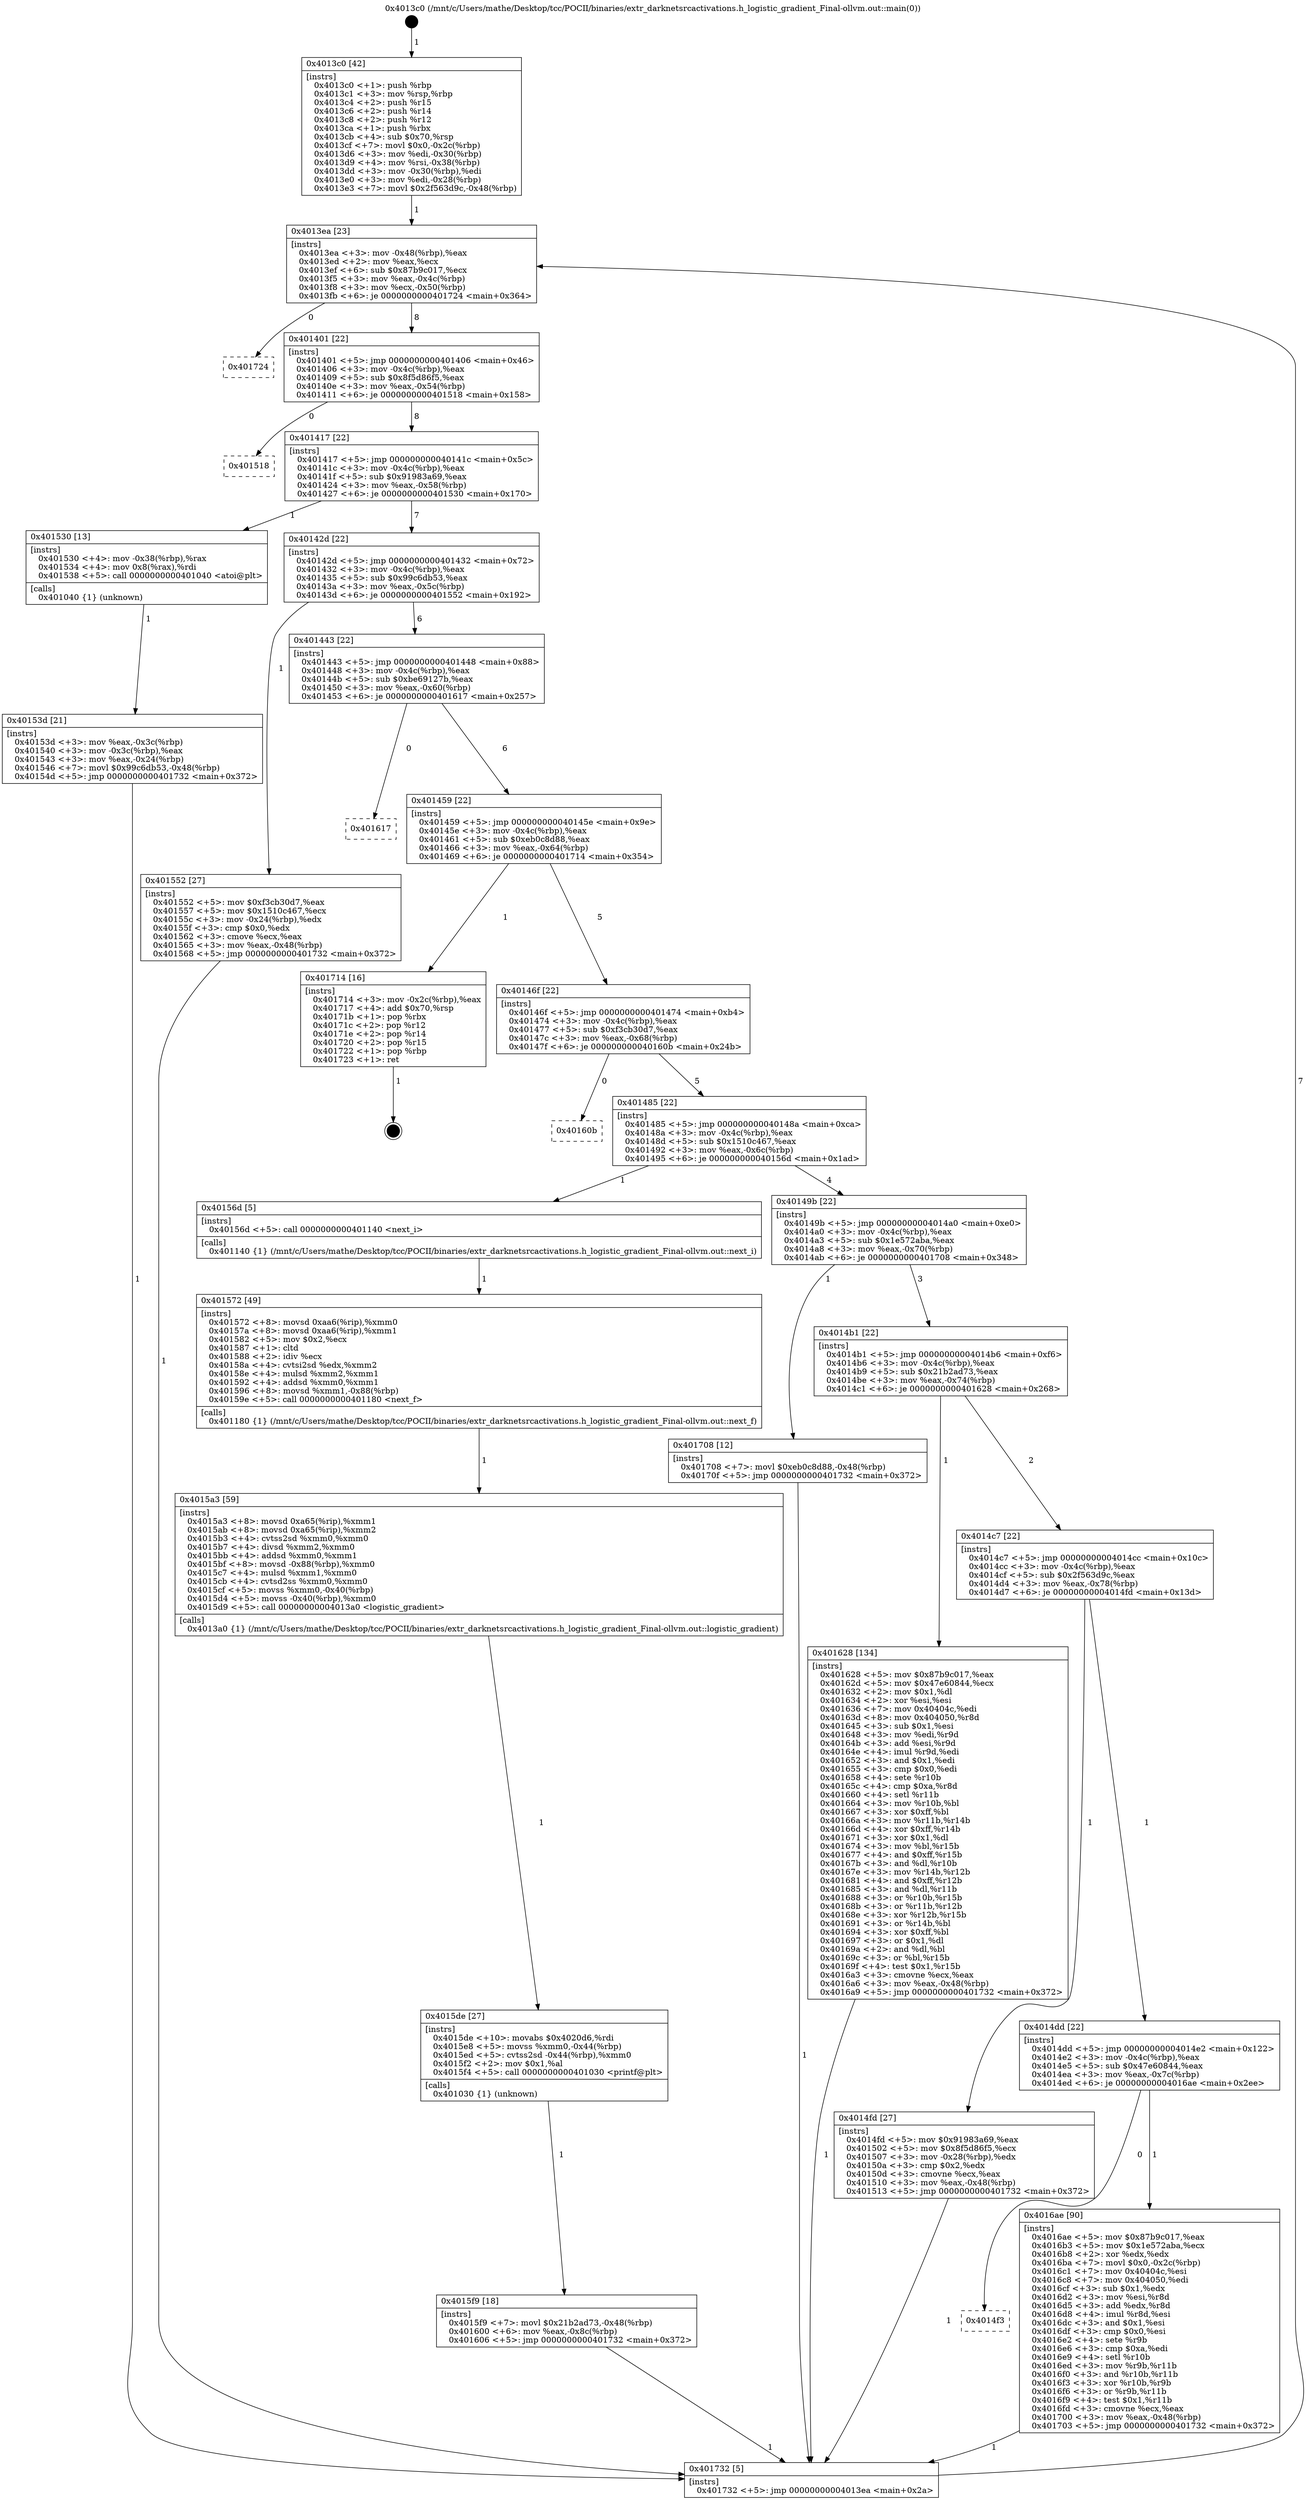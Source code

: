 digraph "0x4013c0" {
  label = "0x4013c0 (/mnt/c/Users/mathe/Desktop/tcc/POCII/binaries/extr_darknetsrcactivations.h_logistic_gradient_Final-ollvm.out::main(0))"
  labelloc = "t"
  node[shape=record]

  Entry [label="",width=0.3,height=0.3,shape=circle,fillcolor=black,style=filled]
  "0x4013ea" [label="{
     0x4013ea [23]\l
     | [instrs]\l
     &nbsp;&nbsp;0x4013ea \<+3\>: mov -0x48(%rbp),%eax\l
     &nbsp;&nbsp;0x4013ed \<+2\>: mov %eax,%ecx\l
     &nbsp;&nbsp;0x4013ef \<+6\>: sub $0x87b9c017,%ecx\l
     &nbsp;&nbsp;0x4013f5 \<+3\>: mov %eax,-0x4c(%rbp)\l
     &nbsp;&nbsp;0x4013f8 \<+3\>: mov %ecx,-0x50(%rbp)\l
     &nbsp;&nbsp;0x4013fb \<+6\>: je 0000000000401724 \<main+0x364\>\l
  }"]
  "0x401724" [label="{
     0x401724\l
  }", style=dashed]
  "0x401401" [label="{
     0x401401 [22]\l
     | [instrs]\l
     &nbsp;&nbsp;0x401401 \<+5\>: jmp 0000000000401406 \<main+0x46\>\l
     &nbsp;&nbsp;0x401406 \<+3\>: mov -0x4c(%rbp),%eax\l
     &nbsp;&nbsp;0x401409 \<+5\>: sub $0x8f5d86f5,%eax\l
     &nbsp;&nbsp;0x40140e \<+3\>: mov %eax,-0x54(%rbp)\l
     &nbsp;&nbsp;0x401411 \<+6\>: je 0000000000401518 \<main+0x158\>\l
  }"]
  Exit [label="",width=0.3,height=0.3,shape=circle,fillcolor=black,style=filled,peripheries=2]
  "0x401518" [label="{
     0x401518\l
  }", style=dashed]
  "0x401417" [label="{
     0x401417 [22]\l
     | [instrs]\l
     &nbsp;&nbsp;0x401417 \<+5\>: jmp 000000000040141c \<main+0x5c\>\l
     &nbsp;&nbsp;0x40141c \<+3\>: mov -0x4c(%rbp),%eax\l
     &nbsp;&nbsp;0x40141f \<+5\>: sub $0x91983a69,%eax\l
     &nbsp;&nbsp;0x401424 \<+3\>: mov %eax,-0x58(%rbp)\l
     &nbsp;&nbsp;0x401427 \<+6\>: je 0000000000401530 \<main+0x170\>\l
  }"]
  "0x4014f3" [label="{
     0x4014f3\l
  }", style=dashed]
  "0x401530" [label="{
     0x401530 [13]\l
     | [instrs]\l
     &nbsp;&nbsp;0x401530 \<+4\>: mov -0x38(%rbp),%rax\l
     &nbsp;&nbsp;0x401534 \<+4\>: mov 0x8(%rax),%rdi\l
     &nbsp;&nbsp;0x401538 \<+5\>: call 0000000000401040 \<atoi@plt\>\l
     | [calls]\l
     &nbsp;&nbsp;0x401040 \{1\} (unknown)\l
  }"]
  "0x40142d" [label="{
     0x40142d [22]\l
     | [instrs]\l
     &nbsp;&nbsp;0x40142d \<+5\>: jmp 0000000000401432 \<main+0x72\>\l
     &nbsp;&nbsp;0x401432 \<+3\>: mov -0x4c(%rbp),%eax\l
     &nbsp;&nbsp;0x401435 \<+5\>: sub $0x99c6db53,%eax\l
     &nbsp;&nbsp;0x40143a \<+3\>: mov %eax,-0x5c(%rbp)\l
     &nbsp;&nbsp;0x40143d \<+6\>: je 0000000000401552 \<main+0x192\>\l
  }"]
  "0x4016ae" [label="{
     0x4016ae [90]\l
     | [instrs]\l
     &nbsp;&nbsp;0x4016ae \<+5\>: mov $0x87b9c017,%eax\l
     &nbsp;&nbsp;0x4016b3 \<+5\>: mov $0x1e572aba,%ecx\l
     &nbsp;&nbsp;0x4016b8 \<+2\>: xor %edx,%edx\l
     &nbsp;&nbsp;0x4016ba \<+7\>: movl $0x0,-0x2c(%rbp)\l
     &nbsp;&nbsp;0x4016c1 \<+7\>: mov 0x40404c,%esi\l
     &nbsp;&nbsp;0x4016c8 \<+7\>: mov 0x404050,%edi\l
     &nbsp;&nbsp;0x4016cf \<+3\>: sub $0x1,%edx\l
     &nbsp;&nbsp;0x4016d2 \<+3\>: mov %esi,%r8d\l
     &nbsp;&nbsp;0x4016d5 \<+3\>: add %edx,%r8d\l
     &nbsp;&nbsp;0x4016d8 \<+4\>: imul %r8d,%esi\l
     &nbsp;&nbsp;0x4016dc \<+3\>: and $0x1,%esi\l
     &nbsp;&nbsp;0x4016df \<+3\>: cmp $0x0,%esi\l
     &nbsp;&nbsp;0x4016e2 \<+4\>: sete %r9b\l
     &nbsp;&nbsp;0x4016e6 \<+3\>: cmp $0xa,%edi\l
     &nbsp;&nbsp;0x4016e9 \<+4\>: setl %r10b\l
     &nbsp;&nbsp;0x4016ed \<+3\>: mov %r9b,%r11b\l
     &nbsp;&nbsp;0x4016f0 \<+3\>: and %r10b,%r11b\l
     &nbsp;&nbsp;0x4016f3 \<+3\>: xor %r10b,%r9b\l
     &nbsp;&nbsp;0x4016f6 \<+3\>: or %r9b,%r11b\l
     &nbsp;&nbsp;0x4016f9 \<+4\>: test $0x1,%r11b\l
     &nbsp;&nbsp;0x4016fd \<+3\>: cmovne %ecx,%eax\l
     &nbsp;&nbsp;0x401700 \<+3\>: mov %eax,-0x48(%rbp)\l
     &nbsp;&nbsp;0x401703 \<+5\>: jmp 0000000000401732 \<main+0x372\>\l
  }"]
  "0x401552" [label="{
     0x401552 [27]\l
     | [instrs]\l
     &nbsp;&nbsp;0x401552 \<+5\>: mov $0xf3cb30d7,%eax\l
     &nbsp;&nbsp;0x401557 \<+5\>: mov $0x1510c467,%ecx\l
     &nbsp;&nbsp;0x40155c \<+3\>: mov -0x24(%rbp),%edx\l
     &nbsp;&nbsp;0x40155f \<+3\>: cmp $0x0,%edx\l
     &nbsp;&nbsp;0x401562 \<+3\>: cmove %ecx,%eax\l
     &nbsp;&nbsp;0x401565 \<+3\>: mov %eax,-0x48(%rbp)\l
     &nbsp;&nbsp;0x401568 \<+5\>: jmp 0000000000401732 \<main+0x372\>\l
  }"]
  "0x401443" [label="{
     0x401443 [22]\l
     | [instrs]\l
     &nbsp;&nbsp;0x401443 \<+5\>: jmp 0000000000401448 \<main+0x88\>\l
     &nbsp;&nbsp;0x401448 \<+3\>: mov -0x4c(%rbp),%eax\l
     &nbsp;&nbsp;0x40144b \<+5\>: sub $0xbe69127b,%eax\l
     &nbsp;&nbsp;0x401450 \<+3\>: mov %eax,-0x60(%rbp)\l
     &nbsp;&nbsp;0x401453 \<+6\>: je 0000000000401617 \<main+0x257\>\l
  }"]
  "0x4015f9" [label="{
     0x4015f9 [18]\l
     | [instrs]\l
     &nbsp;&nbsp;0x4015f9 \<+7\>: movl $0x21b2ad73,-0x48(%rbp)\l
     &nbsp;&nbsp;0x401600 \<+6\>: mov %eax,-0x8c(%rbp)\l
     &nbsp;&nbsp;0x401606 \<+5\>: jmp 0000000000401732 \<main+0x372\>\l
  }"]
  "0x401617" [label="{
     0x401617\l
  }", style=dashed]
  "0x401459" [label="{
     0x401459 [22]\l
     | [instrs]\l
     &nbsp;&nbsp;0x401459 \<+5\>: jmp 000000000040145e \<main+0x9e\>\l
     &nbsp;&nbsp;0x40145e \<+3\>: mov -0x4c(%rbp),%eax\l
     &nbsp;&nbsp;0x401461 \<+5\>: sub $0xeb0c8d88,%eax\l
     &nbsp;&nbsp;0x401466 \<+3\>: mov %eax,-0x64(%rbp)\l
     &nbsp;&nbsp;0x401469 \<+6\>: je 0000000000401714 \<main+0x354\>\l
  }"]
  "0x4015de" [label="{
     0x4015de [27]\l
     | [instrs]\l
     &nbsp;&nbsp;0x4015de \<+10\>: movabs $0x4020d6,%rdi\l
     &nbsp;&nbsp;0x4015e8 \<+5\>: movss %xmm0,-0x44(%rbp)\l
     &nbsp;&nbsp;0x4015ed \<+5\>: cvtss2sd -0x44(%rbp),%xmm0\l
     &nbsp;&nbsp;0x4015f2 \<+2\>: mov $0x1,%al\l
     &nbsp;&nbsp;0x4015f4 \<+5\>: call 0000000000401030 \<printf@plt\>\l
     | [calls]\l
     &nbsp;&nbsp;0x401030 \{1\} (unknown)\l
  }"]
  "0x401714" [label="{
     0x401714 [16]\l
     | [instrs]\l
     &nbsp;&nbsp;0x401714 \<+3\>: mov -0x2c(%rbp),%eax\l
     &nbsp;&nbsp;0x401717 \<+4\>: add $0x70,%rsp\l
     &nbsp;&nbsp;0x40171b \<+1\>: pop %rbx\l
     &nbsp;&nbsp;0x40171c \<+2\>: pop %r12\l
     &nbsp;&nbsp;0x40171e \<+2\>: pop %r14\l
     &nbsp;&nbsp;0x401720 \<+2\>: pop %r15\l
     &nbsp;&nbsp;0x401722 \<+1\>: pop %rbp\l
     &nbsp;&nbsp;0x401723 \<+1\>: ret\l
  }"]
  "0x40146f" [label="{
     0x40146f [22]\l
     | [instrs]\l
     &nbsp;&nbsp;0x40146f \<+5\>: jmp 0000000000401474 \<main+0xb4\>\l
     &nbsp;&nbsp;0x401474 \<+3\>: mov -0x4c(%rbp),%eax\l
     &nbsp;&nbsp;0x401477 \<+5\>: sub $0xf3cb30d7,%eax\l
     &nbsp;&nbsp;0x40147c \<+3\>: mov %eax,-0x68(%rbp)\l
     &nbsp;&nbsp;0x40147f \<+6\>: je 000000000040160b \<main+0x24b\>\l
  }"]
  "0x4015a3" [label="{
     0x4015a3 [59]\l
     | [instrs]\l
     &nbsp;&nbsp;0x4015a3 \<+8\>: movsd 0xa65(%rip),%xmm1\l
     &nbsp;&nbsp;0x4015ab \<+8\>: movsd 0xa65(%rip),%xmm2\l
     &nbsp;&nbsp;0x4015b3 \<+4\>: cvtss2sd %xmm0,%xmm0\l
     &nbsp;&nbsp;0x4015b7 \<+4\>: divsd %xmm2,%xmm0\l
     &nbsp;&nbsp;0x4015bb \<+4\>: addsd %xmm0,%xmm1\l
     &nbsp;&nbsp;0x4015bf \<+8\>: movsd -0x88(%rbp),%xmm0\l
     &nbsp;&nbsp;0x4015c7 \<+4\>: mulsd %xmm1,%xmm0\l
     &nbsp;&nbsp;0x4015cb \<+4\>: cvtsd2ss %xmm0,%xmm0\l
     &nbsp;&nbsp;0x4015cf \<+5\>: movss %xmm0,-0x40(%rbp)\l
     &nbsp;&nbsp;0x4015d4 \<+5\>: movss -0x40(%rbp),%xmm0\l
     &nbsp;&nbsp;0x4015d9 \<+5\>: call 00000000004013a0 \<logistic_gradient\>\l
     | [calls]\l
     &nbsp;&nbsp;0x4013a0 \{1\} (/mnt/c/Users/mathe/Desktop/tcc/POCII/binaries/extr_darknetsrcactivations.h_logistic_gradient_Final-ollvm.out::logistic_gradient)\l
  }"]
  "0x40160b" [label="{
     0x40160b\l
  }", style=dashed]
  "0x401485" [label="{
     0x401485 [22]\l
     | [instrs]\l
     &nbsp;&nbsp;0x401485 \<+5\>: jmp 000000000040148a \<main+0xca\>\l
     &nbsp;&nbsp;0x40148a \<+3\>: mov -0x4c(%rbp),%eax\l
     &nbsp;&nbsp;0x40148d \<+5\>: sub $0x1510c467,%eax\l
     &nbsp;&nbsp;0x401492 \<+3\>: mov %eax,-0x6c(%rbp)\l
     &nbsp;&nbsp;0x401495 \<+6\>: je 000000000040156d \<main+0x1ad\>\l
  }"]
  "0x401572" [label="{
     0x401572 [49]\l
     | [instrs]\l
     &nbsp;&nbsp;0x401572 \<+8\>: movsd 0xaa6(%rip),%xmm0\l
     &nbsp;&nbsp;0x40157a \<+8\>: movsd 0xaa6(%rip),%xmm1\l
     &nbsp;&nbsp;0x401582 \<+5\>: mov $0x2,%ecx\l
     &nbsp;&nbsp;0x401587 \<+1\>: cltd\l
     &nbsp;&nbsp;0x401588 \<+2\>: idiv %ecx\l
     &nbsp;&nbsp;0x40158a \<+4\>: cvtsi2sd %edx,%xmm2\l
     &nbsp;&nbsp;0x40158e \<+4\>: mulsd %xmm2,%xmm1\l
     &nbsp;&nbsp;0x401592 \<+4\>: addsd %xmm0,%xmm1\l
     &nbsp;&nbsp;0x401596 \<+8\>: movsd %xmm1,-0x88(%rbp)\l
     &nbsp;&nbsp;0x40159e \<+5\>: call 0000000000401180 \<next_f\>\l
     | [calls]\l
     &nbsp;&nbsp;0x401180 \{1\} (/mnt/c/Users/mathe/Desktop/tcc/POCII/binaries/extr_darknetsrcactivations.h_logistic_gradient_Final-ollvm.out::next_f)\l
  }"]
  "0x40156d" [label="{
     0x40156d [5]\l
     | [instrs]\l
     &nbsp;&nbsp;0x40156d \<+5\>: call 0000000000401140 \<next_i\>\l
     | [calls]\l
     &nbsp;&nbsp;0x401140 \{1\} (/mnt/c/Users/mathe/Desktop/tcc/POCII/binaries/extr_darknetsrcactivations.h_logistic_gradient_Final-ollvm.out::next_i)\l
  }"]
  "0x40149b" [label="{
     0x40149b [22]\l
     | [instrs]\l
     &nbsp;&nbsp;0x40149b \<+5\>: jmp 00000000004014a0 \<main+0xe0\>\l
     &nbsp;&nbsp;0x4014a0 \<+3\>: mov -0x4c(%rbp),%eax\l
     &nbsp;&nbsp;0x4014a3 \<+5\>: sub $0x1e572aba,%eax\l
     &nbsp;&nbsp;0x4014a8 \<+3\>: mov %eax,-0x70(%rbp)\l
     &nbsp;&nbsp;0x4014ab \<+6\>: je 0000000000401708 \<main+0x348\>\l
  }"]
  "0x40153d" [label="{
     0x40153d [21]\l
     | [instrs]\l
     &nbsp;&nbsp;0x40153d \<+3\>: mov %eax,-0x3c(%rbp)\l
     &nbsp;&nbsp;0x401540 \<+3\>: mov -0x3c(%rbp),%eax\l
     &nbsp;&nbsp;0x401543 \<+3\>: mov %eax,-0x24(%rbp)\l
     &nbsp;&nbsp;0x401546 \<+7\>: movl $0x99c6db53,-0x48(%rbp)\l
     &nbsp;&nbsp;0x40154d \<+5\>: jmp 0000000000401732 \<main+0x372\>\l
  }"]
  "0x401708" [label="{
     0x401708 [12]\l
     | [instrs]\l
     &nbsp;&nbsp;0x401708 \<+7\>: movl $0xeb0c8d88,-0x48(%rbp)\l
     &nbsp;&nbsp;0x40170f \<+5\>: jmp 0000000000401732 \<main+0x372\>\l
  }"]
  "0x4014b1" [label="{
     0x4014b1 [22]\l
     | [instrs]\l
     &nbsp;&nbsp;0x4014b1 \<+5\>: jmp 00000000004014b6 \<main+0xf6\>\l
     &nbsp;&nbsp;0x4014b6 \<+3\>: mov -0x4c(%rbp),%eax\l
     &nbsp;&nbsp;0x4014b9 \<+5\>: sub $0x21b2ad73,%eax\l
     &nbsp;&nbsp;0x4014be \<+3\>: mov %eax,-0x74(%rbp)\l
     &nbsp;&nbsp;0x4014c1 \<+6\>: je 0000000000401628 \<main+0x268\>\l
  }"]
  "0x4013c0" [label="{
     0x4013c0 [42]\l
     | [instrs]\l
     &nbsp;&nbsp;0x4013c0 \<+1\>: push %rbp\l
     &nbsp;&nbsp;0x4013c1 \<+3\>: mov %rsp,%rbp\l
     &nbsp;&nbsp;0x4013c4 \<+2\>: push %r15\l
     &nbsp;&nbsp;0x4013c6 \<+2\>: push %r14\l
     &nbsp;&nbsp;0x4013c8 \<+2\>: push %r12\l
     &nbsp;&nbsp;0x4013ca \<+1\>: push %rbx\l
     &nbsp;&nbsp;0x4013cb \<+4\>: sub $0x70,%rsp\l
     &nbsp;&nbsp;0x4013cf \<+7\>: movl $0x0,-0x2c(%rbp)\l
     &nbsp;&nbsp;0x4013d6 \<+3\>: mov %edi,-0x30(%rbp)\l
     &nbsp;&nbsp;0x4013d9 \<+4\>: mov %rsi,-0x38(%rbp)\l
     &nbsp;&nbsp;0x4013dd \<+3\>: mov -0x30(%rbp),%edi\l
     &nbsp;&nbsp;0x4013e0 \<+3\>: mov %edi,-0x28(%rbp)\l
     &nbsp;&nbsp;0x4013e3 \<+7\>: movl $0x2f563d9c,-0x48(%rbp)\l
  }"]
  "0x401628" [label="{
     0x401628 [134]\l
     | [instrs]\l
     &nbsp;&nbsp;0x401628 \<+5\>: mov $0x87b9c017,%eax\l
     &nbsp;&nbsp;0x40162d \<+5\>: mov $0x47e60844,%ecx\l
     &nbsp;&nbsp;0x401632 \<+2\>: mov $0x1,%dl\l
     &nbsp;&nbsp;0x401634 \<+2\>: xor %esi,%esi\l
     &nbsp;&nbsp;0x401636 \<+7\>: mov 0x40404c,%edi\l
     &nbsp;&nbsp;0x40163d \<+8\>: mov 0x404050,%r8d\l
     &nbsp;&nbsp;0x401645 \<+3\>: sub $0x1,%esi\l
     &nbsp;&nbsp;0x401648 \<+3\>: mov %edi,%r9d\l
     &nbsp;&nbsp;0x40164b \<+3\>: add %esi,%r9d\l
     &nbsp;&nbsp;0x40164e \<+4\>: imul %r9d,%edi\l
     &nbsp;&nbsp;0x401652 \<+3\>: and $0x1,%edi\l
     &nbsp;&nbsp;0x401655 \<+3\>: cmp $0x0,%edi\l
     &nbsp;&nbsp;0x401658 \<+4\>: sete %r10b\l
     &nbsp;&nbsp;0x40165c \<+4\>: cmp $0xa,%r8d\l
     &nbsp;&nbsp;0x401660 \<+4\>: setl %r11b\l
     &nbsp;&nbsp;0x401664 \<+3\>: mov %r10b,%bl\l
     &nbsp;&nbsp;0x401667 \<+3\>: xor $0xff,%bl\l
     &nbsp;&nbsp;0x40166a \<+3\>: mov %r11b,%r14b\l
     &nbsp;&nbsp;0x40166d \<+4\>: xor $0xff,%r14b\l
     &nbsp;&nbsp;0x401671 \<+3\>: xor $0x1,%dl\l
     &nbsp;&nbsp;0x401674 \<+3\>: mov %bl,%r15b\l
     &nbsp;&nbsp;0x401677 \<+4\>: and $0xff,%r15b\l
     &nbsp;&nbsp;0x40167b \<+3\>: and %dl,%r10b\l
     &nbsp;&nbsp;0x40167e \<+3\>: mov %r14b,%r12b\l
     &nbsp;&nbsp;0x401681 \<+4\>: and $0xff,%r12b\l
     &nbsp;&nbsp;0x401685 \<+3\>: and %dl,%r11b\l
     &nbsp;&nbsp;0x401688 \<+3\>: or %r10b,%r15b\l
     &nbsp;&nbsp;0x40168b \<+3\>: or %r11b,%r12b\l
     &nbsp;&nbsp;0x40168e \<+3\>: xor %r12b,%r15b\l
     &nbsp;&nbsp;0x401691 \<+3\>: or %r14b,%bl\l
     &nbsp;&nbsp;0x401694 \<+3\>: xor $0xff,%bl\l
     &nbsp;&nbsp;0x401697 \<+3\>: or $0x1,%dl\l
     &nbsp;&nbsp;0x40169a \<+2\>: and %dl,%bl\l
     &nbsp;&nbsp;0x40169c \<+3\>: or %bl,%r15b\l
     &nbsp;&nbsp;0x40169f \<+4\>: test $0x1,%r15b\l
     &nbsp;&nbsp;0x4016a3 \<+3\>: cmovne %ecx,%eax\l
     &nbsp;&nbsp;0x4016a6 \<+3\>: mov %eax,-0x48(%rbp)\l
     &nbsp;&nbsp;0x4016a9 \<+5\>: jmp 0000000000401732 \<main+0x372\>\l
  }"]
  "0x4014c7" [label="{
     0x4014c7 [22]\l
     | [instrs]\l
     &nbsp;&nbsp;0x4014c7 \<+5\>: jmp 00000000004014cc \<main+0x10c\>\l
     &nbsp;&nbsp;0x4014cc \<+3\>: mov -0x4c(%rbp),%eax\l
     &nbsp;&nbsp;0x4014cf \<+5\>: sub $0x2f563d9c,%eax\l
     &nbsp;&nbsp;0x4014d4 \<+3\>: mov %eax,-0x78(%rbp)\l
     &nbsp;&nbsp;0x4014d7 \<+6\>: je 00000000004014fd \<main+0x13d\>\l
  }"]
  "0x401732" [label="{
     0x401732 [5]\l
     | [instrs]\l
     &nbsp;&nbsp;0x401732 \<+5\>: jmp 00000000004013ea \<main+0x2a\>\l
  }"]
  "0x4014fd" [label="{
     0x4014fd [27]\l
     | [instrs]\l
     &nbsp;&nbsp;0x4014fd \<+5\>: mov $0x91983a69,%eax\l
     &nbsp;&nbsp;0x401502 \<+5\>: mov $0x8f5d86f5,%ecx\l
     &nbsp;&nbsp;0x401507 \<+3\>: mov -0x28(%rbp),%edx\l
     &nbsp;&nbsp;0x40150a \<+3\>: cmp $0x2,%edx\l
     &nbsp;&nbsp;0x40150d \<+3\>: cmovne %ecx,%eax\l
     &nbsp;&nbsp;0x401510 \<+3\>: mov %eax,-0x48(%rbp)\l
     &nbsp;&nbsp;0x401513 \<+5\>: jmp 0000000000401732 \<main+0x372\>\l
  }"]
  "0x4014dd" [label="{
     0x4014dd [22]\l
     | [instrs]\l
     &nbsp;&nbsp;0x4014dd \<+5\>: jmp 00000000004014e2 \<main+0x122\>\l
     &nbsp;&nbsp;0x4014e2 \<+3\>: mov -0x4c(%rbp),%eax\l
     &nbsp;&nbsp;0x4014e5 \<+5\>: sub $0x47e60844,%eax\l
     &nbsp;&nbsp;0x4014ea \<+3\>: mov %eax,-0x7c(%rbp)\l
     &nbsp;&nbsp;0x4014ed \<+6\>: je 00000000004016ae \<main+0x2ee\>\l
  }"]
  Entry -> "0x4013c0" [label=" 1"]
  "0x4013ea" -> "0x401724" [label=" 0"]
  "0x4013ea" -> "0x401401" [label=" 8"]
  "0x401714" -> Exit [label=" 1"]
  "0x401401" -> "0x401518" [label=" 0"]
  "0x401401" -> "0x401417" [label=" 8"]
  "0x401708" -> "0x401732" [label=" 1"]
  "0x401417" -> "0x401530" [label=" 1"]
  "0x401417" -> "0x40142d" [label=" 7"]
  "0x4016ae" -> "0x401732" [label=" 1"]
  "0x40142d" -> "0x401552" [label=" 1"]
  "0x40142d" -> "0x401443" [label=" 6"]
  "0x4014dd" -> "0x4014f3" [label=" 0"]
  "0x401443" -> "0x401617" [label=" 0"]
  "0x401443" -> "0x401459" [label=" 6"]
  "0x4014dd" -> "0x4016ae" [label=" 1"]
  "0x401459" -> "0x401714" [label=" 1"]
  "0x401459" -> "0x40146f" [label=" 5"]
  "0x401628" -> "0x401732" [label=" 1"]
  "0x40146f" -> "0x40160b" [label=" 0"]
  "0x40146f" -> "0x401485" [label=" 5"]
  "0x4015f9" -> "0x401732" [label=" 1"]
  "0x401485" -> "0x40156d" [label=" 1"]
  "0x401485" -> "0x40149b" [label=" 4"]
  "0x4015de" -> "0x4015f9" [label=" 1"]
  "0x40149b" -> "0x401708" [label=" 1"]
  "0x40149b" -> "0x4014b1" [label=" 3"]
  "0x4015a3" -> "0x4015de" [label=" 1"]
  "0x4014b1" -> "0x401628" [label=" 1"]
  "0x4014b1" -> "0x4014c7" [label=" 2"]
  "0x401572" -> "0x4015a3" [label=" 1"]
  "0x4014c7" -> "0x4014fd" [label=" 1"]
  "0x4014c7" -> "0x4014dd" [label=" 1"]
  "0x4014fd" -> "0x401732" [label=" 1"]
  "0x4013c0" -> "0x4013ea" [label=" 1"]
  "0x401732" -> "0x4013ea" [label=" 7"]
  "0x401530" -> "0x40153d" [label=" 1"]
  "0x40153d" -> "0x401732" [label=" 1"]
  "0x401552" -> "0x401732" [label=" 1"]
  "0x40156d" -> "0x401572" [label=" 1"]
}
